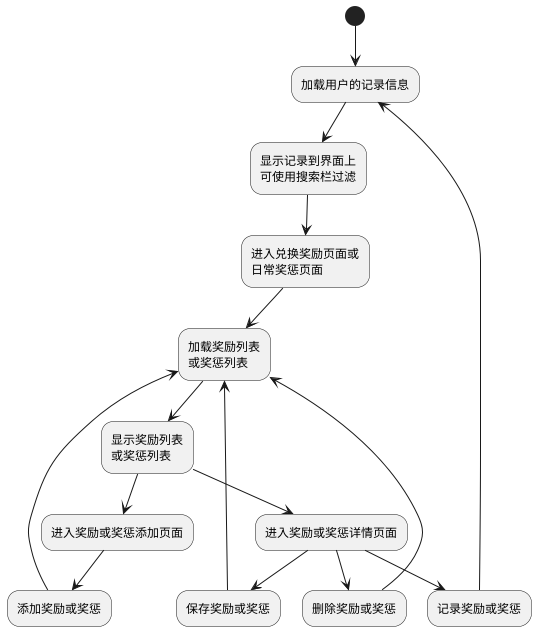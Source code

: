 @startuml chap5-tomato

(*) --> "加载用户的记录信息"
  --> "显示记录到界面上\n可使用搜索栏过滤"
  --> "进入兑换奖励页面或\n日常奖惩页面"
  --> "加载奖励列表\n或奖惩列表"
  --> "显示奖励列表\n或奖惩列表"

"显示奖励列表\n或奖惩列表" --> "进入奖励或奖惩添加页面"
  --> "添加奖励或奖惩"
  --> "加载奖励列表\n或奖惩列表"
"显示奖励列表\n或奖惩列表" --> "进入奖励或奖惩详情页面"

"进入奖励或奖惩详情页面" --> "保存奖励或奖惩"
  --> "加载奖励列表\n或奖惩列表"
"进入奖励或奖惩详情页面" --> "删除奖励或奖惩"
  --> "加载奖励列表\n或奖惩列表"
"进入奖励或奖惩详情页面" --> "记录奖励或奖惩"
  --> "加载用户的记录信息"

@enduml
